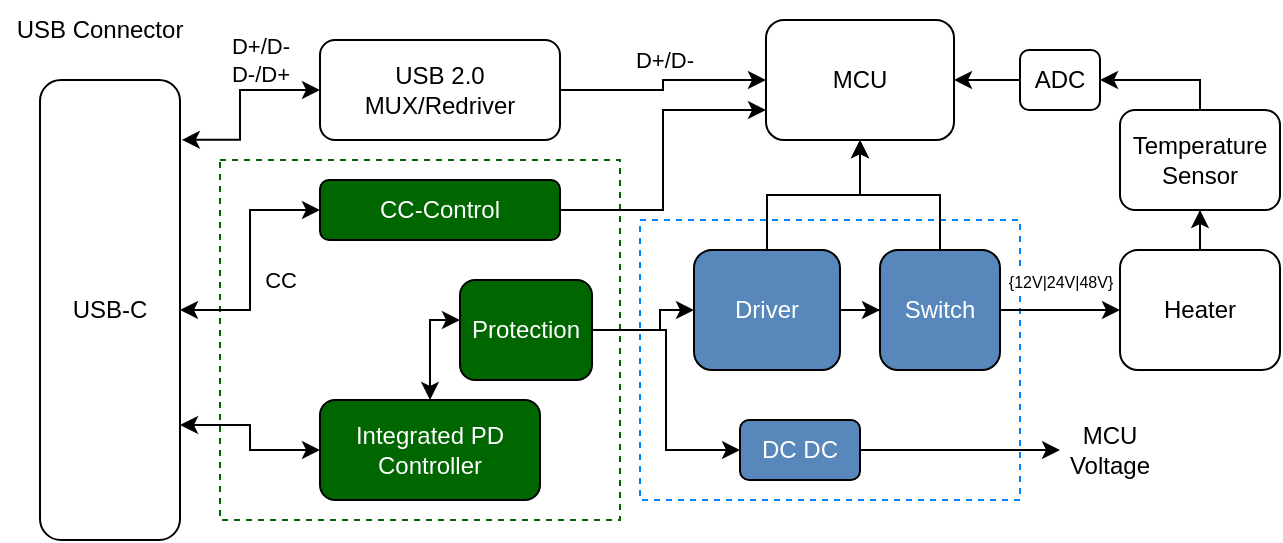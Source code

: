 <mxfile version="21.7.2" type="device">
  <diagram name="Seite-1" id="-MTGtXefK3majUFLsf6Y">
    <mxGraphModel dx="663" dy="543" grid="1" gridSize="10" guides="1" tooltips="1" connect="1" arrows="1" fold="1" page="1" pageScale="1" pageWidth="827" pageHeight="1169" math="0" shadow="0">
      <root>
        <mxCell id="0" />
        <mxCell id="1" parent="0" />
        <mxCell id="yZO5eRKQ6H3A7r2IIjEw-33" value="" style="rounded=0;whiteSpace=wrap;html=1;fillColor=none;dashed=1;strokeColor=#007FFF;" vertex="1" parent="1">
          <mxGeometry x="350" y="140" width="190" height="140" as="geometry" />
        </mxCell>
        <mxCell id="yZO5eRKQ6H3A7r2IIjEw-17" value="" style="rounded=0;whiteSpace=wrap;html=1;fillColor=none;dashed=1;strokeColor=#006600;" vertex="1" parent="1">
          <mxGeometry x="140" y="110" width="200" height="180" as="geometry" />
        </mxCell>
        <mxCell id="yZO5eRKQ6H3A7r2IIjEw-1" value="USB-C" style="rounded=1;whiteSpace=wrap;html=1;" vertex="1" parent="1">
          <mxGeometry x="50" y="70" width="70" height="230" as="geometry" />
        </mxCell>
        <mxCell id="yZO5eRKQ6H3A7r2IIjEw-4" value="D+/D-&lt;br&gt;D-/D+" style="edgeStyle=orthogonalEdgeStyle;rounded=0;orthogonalLoop=1;jettySize=auto;html=1;entryX=1.013;entryY=0.13;entryDx=0;entryDy=0;entryPerimeter=0;startArrow=classic;startFill=1;endArrow=classic;endFill=1;exitX=0;exitY=0.5;exitDx=0;exitDy=0;" edge="1" parent="1" source="yZO5eRKQ6H3A7r2IIjEw-2" target="yZO5eRKQ6H3A7r2IIjEw-1">
          <mxGeometry x="-0.362" y="-15" relative="1" as="geometry">
            <mxPoint x="130" y="100" as="targetPoint" />
            <Array as="points">
              <mxPoint x="150" y="75" />
              <mxPoint x="150" y="100" />
            </Array>
            <mxPoint as="offset" />
          </mxGeometry>
        </mxCell>
        <mxCell id="yZO5eRKQ6H3A7r2IIjEw-19" value="D+/D-" style="edgeStyle=orthogonalEdgeStyle;rounded=0;orthogonalLoop=1;jettySize=auto;html=1;entryX=0;entryY=0.5;entryDx=0;entryDy=0;" edge="1" parent="1" source="yZO5eRKQ6H3A7r2IIjEw-2" target="yZO5eRKQ6H3A7r2IIjEw-18">
          <mxGeometry x="0.053" y="10" relative="1" as="geometry">
            <mxPoint as="offset" />
          </mxGeometry>
        </mxCell>
        <mxCell id="yZO5eRKQ6H3A7r2IIjEw-2" value="USB 2.0 MUX/Redriver" style="rounded=1;whiteSpace=wrap;html=1;" vertex="1" parent="1">
          <mxGeometry x="190" y="50" width="120" height="50" as="geometry" />
        </mxCell>
        <mxCell id="yZO5eRKQ6H3A7r2IIjEw-7" value="CC" style="edgeStyle=orthogonalEdgeStyle;rounded=0;orthogonalLoop=1;jettySize=auto;html=1;endArrow=classic;endFill=1;startArrow=classic;startFill=1;" edge="1" parent="1" source="yZO5eRKQ6H3A7r2IIjEw-6" target="yZO5eRKQ6H3A7r2IIjEw-1">
          <mxGeometry x="0.167" y="15" relative="1" as="geometry">
            <mxPoint as="offset" />
          </mxGeometry>
        </mxCell>
        <mxCell id="yZO5eRKQ6H3A7r2IIjEw-27" style="edgeStyle=orthogonalEdgeStyle;rounded=0;orthogonalLoop=1;jettySize=auto;html=1;entryX=0;entryY=0.75;entryDx=0;entryDy=0;" edge="1" parent="1" source="yZO5eRKQ6H3A7r2IIjEw-6" target="yZO5eRKQ6H3A7r2IIjEw-18">
          <mxGeometry relative="1" as="geometry" />
        </mxCell>
        <mxCell id="yZO5eRKQ6H3A7r2IIjEw-6" value="CC-Control" style="rounded=1;whiteSpace=wrap;html=1;fillColor=#006600;fontColor=#ffffff;" vertex="1" parent="1">
          <mxGeometry x="190" y="120" width="120" height="30" as="geometry" />
        </mxCell>
        <mxCell id="yZO5eRKQ6H3A7r2IIjEw-9" value="USB Connector" style="text;html=1;strokeColor=none;fillColor=none;align=center;verticalAlign=middle;whiteSpace=wrap;rounded=0;" vertex="1" parent="1">
          <mxGeometry x="30" y="30" width="100" height="30" as="geometry" />
        </mxCell>
        <mxCell id="yZO5eRKQ6H3A7r2IIjEw-11" value="" style="edgeStyle=orthogonalEdgeStyle;rounded=0;orthogonalLoop=1;jettySize=auto;html=1;entryX=1;entryY=0.75;entryDx=0;entryDy=0;startArrow=classic;startFill=1;" edge="1" parent="1" source="yZO5eRKQ6H3A7r2IIjEw-10" target="yZO5eRKQ6H3A7r2IIjEw-1">
          <mxGeometry x="0.2" y="17" relative="1" as="geometry">
            <mxPoint x="15" y="-9" as="offset" />
          </mxGeometry>
        </mxCell>
        <mxCell id="yZO5eRKQ6H3A7r2IIjEw-10" value="Integrated PD Controller" style="rounded=1;whiteSpace=wrap;html=1;fillColor=#006600;fontColor=#ffffff;" vertex="1" parent="1">
          <mxGeometry x="190" y="230" width="110" height="50" as="geometry" />
        </mxCell>
        <mxCell id="yZO5eRKQ6H3A7r2IIjEw-16" style="edgeStyle=orthogonalEdgeStyle;rounded=0;orthogonalLoop=1;jettySize=auto;html=1;startArrow=classic;startFill=1;" edge="1" parent="1" source="yZO5eRKQ6H3A7r2IIjEw-15" target="yZO5eRKQ6H3A7r2IIjEw-10">
          <mxGeometry relative="1" as="geometry">
            <Array as="points">
              <mxPoint x="245" y="190" />
            </Array>
          </mxGeometry>
        </mxCell>
        <mxCell id="yZO5eRKQ6H3A7r2IIjEw-29" style="edgeStyle=orthogonalEdgeStyle;rounded=0;orthogonalLoop=1;jettySize=auto;html=1;entryX=0;entryY=0.5;entryDx=0;entryDy=0;" edge="1" parent="1" source="yZO5eRKQ6H3A7r2IIjEw-15" target="yZO5eRKQ6H3A7r2IIjEw-26">
          <mxGeometry relative="1" as="geometry" />
        </mxCell>
        <mxCell id="yZO5eRKQ6H3A7r2IIjEw-32" style="edgeStyle=orthogonalEdgeStyle;rounded=0;orthogonalLoop=1;jettySize=auto;html=1;" edge="1" parent="1" source="yZO5eRKQ6H3A7r2IIjEw-15" target="yZO5eRKQ6H3A7r2IIjEw-22">
          <mxGeometry relative="1" as="geometry">
            <Array as="points">
              <mxPoint x="360" y="195" />
              <mxPoint x="360" y="185" />
            </Array>
          </mxGeometry>
        </mxCell>
        <mxCell id="yZO5eRKQ6H3A7r2IIjEw-15" value="Protection" style="rounded=1;whiteSpace=wrap;html=1;fillColor=#006600;fontColor=#ffffff;" vertex="1" parent="1">
          <mxGeometry x="260" y="170" width="66" height="50" as="geometry" />
        </mxCell>
        <mxCell id="yZO5eRKQ6H3A7r2IIjEw-18" value="MCU" style="rounded=1;whiteSpace=wrap;html=1;" vertex="1" parent="1">
          <mxGeometry x="413" y="40" width="94" height="60" as="geometry" />
        </mxCell>
        <mxCell id="yZO5eRKQ6H3A7r2IIjEw-24" style="edgeStyle=orthogonalEdgeStyle;rounded=0;orthogonalLoop=1;jettySize=auto;html=1;" edge="1" parent="1" source="yZO5eRKQ6H3A7r2IIjEw-22" target="yZO5eRKQ6H3A7r2IIjEw-18">
          <mxGeometry relative="1" as="geometry" />
        </mxCell>
        <mxCell id="yZO5eRKQ6H3A7r2IIjEw-30" style="edgeStyle=orthogonalEdgeStyle;rounded=0;orthogonalLoop=1;jettySize=auto;html=1;" edge="1" parent="1" source="yZO5eRKQ6H3A7r2IIjEw-22" target="yZO5eRKQ6H3A7r2IIjEw-23">
          <mxGeometry relative="1" as="geometry" />
        </mxCell>
        <mxCell id="yZO5eRKQ6H3A7r2IIjEw-22" value="Driver" style="rounded=1;whiteSpace=wrap;html=1;fillColor=#5888bb;strokeColor=#000000;fontColor=#FFFFFF;" vertex="1" parent="1">
          <mxGeometry x="377" y="155" width="73" height="60" as="geometry" />
        </mxCell>
        <mxCell id="yZO5eRKQ6H3A7r2IIjEw-25" style="edgeStyle=orthogonalEdgeStyle;rounded=0;orthogonalLoop=1;jettySize=auto;html=1;" edge="1" parent="1" source="yZO5eRKQ6H3A7r2IIjEw-23" target="yZO5eRKQ6H3A7r2IIjEw-18">
          <mxGeometry relative="1" as="geometry" />
        </mxCell>
        <mxCell id="yZO5eRKQ6H3A7r2IIjEw-40" style="edgeStyle=orthogonalEdgeStyle;rounded=0;orthogonalLoop=1;jettySize=auto;html=1;" edge="1" parent="1" source="yZO5eRKQ6H3A7r2IIjEw-23" target="yZO5eRKQ6H3A7r2IIjEw-38">
          <mxGeometry relative="1" as="geometry" />
        </mxCell>
        <mxCell id="yZO5eRKQ6H3A7r2IIjEw-43" value="&lt;font style=&quot;font-size: 8px;&quot;&gt;{12V|24V|48V}&lt;/font&gt;" style="edgeLabel;html=1;align=center;verticalAlign=middle;resizable=0;points=[];" vertex="1" connectable="0" parent="yZO5eRKQ6H3A7r2IIjEw-40">
          <mxGeometry x="0.046" y="-2" relative="1" as="geometry">
            <mxPoint x="-2" y="-17" as="offset" />
          </mxGeometry>
        </mxCell>
        <mxCell id="yZO5eRKQ6H3A7r2IIjEw-23" value="Switch" style="rounded=1;whiteSpace=wrap;html=1;fillColor=#5888bb;strokeColor=#000000;fontColor=#FFFFFF;" vertex="1" parent="1">
          <mxGeometry x="470" y="155" width="60" height="60" as="geometry" />
        </mxCell>
        <mxCell id="yZO5eRKQ6H3A7r2IIjEw-41" style="edgeStyle=orthogonalEdgeStyle;rounded=0;orthogonalLoop=1;jettySize=auto;html=1;" edge="1" parent="1" source="yZO5eRKQ6H3A7r2IIjEw-26">
          <mxGeometry relative="1" as="geometry">
            <mxPoint x="560" y="255" as="targetPoint" />
          </mxGeometry>
        </mxCell>
        <mxCell id="yZO5eRKQ6H3A7r2IIjEw-26" value="DC DC" style="rounded=1;whiteSpace=wrap;html=1;fillColor=#5888bb;strokeColor=#000000;fontColor=#FFFFFF;" vertex="1" parent="1">
          <mxGeometry x="400" y="240" width="60" height="30" as="geometry" />
        </mxCell>
        <mxCell id="yZO5eRKQ6H3A7r2IIjEw-35" style="edgeStyle=orthogonalEdgeStyle;rounded=0;orthogonalLoop=1;jettySize=auto;html=1;" edge="1" parent="1" source="yZO5eRKQ6H3A7r2IIjEw-34" target="yZO5eRKQ6H3A7r2IIjEw-18">
          <mxGeometry relative="1" as="geometry" />
        </mxCell>
        <mxCell id="yZO5eRKQ6H3A7r2IIjEw-34" value="ADC" style="rounded=1;whiteSpace=wrap;html=1;" vertex="1" parent="1">
          <mxGeometry x="540" y="55" width="40" height="30" as="geometry" />
        </mxCell>
        <mxCell id="yZO5eRKQ6H3A7r2IIjEw-37" style="edgeStyle=orthogonalEdgeStyle;rounded=0;orthogonalLoop=1;jettySize=auto;html=1;entryX=1;entryY=0.5;entryDx=0;entryDy=0;" edge="1" parent="1" source="yZO5eRKQ6H3A7r2IIjEw-36" target="yZO5eRKQ6H3A7r2IIjEw-34">
          <mxGeometry relative="1" as="geometry">
            <Array as="points">
              <mxPoint x="630" y="70" />
            </Array>
          </mxGeometry>
        </mxCell>
        <mxCell id="yZO5eRKQ6H3A7r2IIjEw-39" style="edgeStyle=orthogonalEdgeStyle;rounded=0;orthogonalLoop=1;jettySize=auto;html=1;entryX=0.5;entryY=0;entryDx=0;entryDy=0;startArrow=classic;startFill=1;endArrow=none;endFill=0;" edge="1" parent="1" source="yZO5eRKQ6H3A7r2IIjEw-36" target="yZO5eRKQ6H3A7r2IIjEw-38">
          <mxGeometry relative="1" as="geometry" />
        </mxCell>
        <mxCell id="yZO5eRKQ6H3A7r2IIjEw-36" value="Temperature Sensor" style="rounded=1;whiteSpace=wrap;html=1;" vertex="1" parent="1">
          <mxGeometry x="590" y="85" width="80" height="50" as="geometry" />
        </mxCell>
        <mxCell id="yZO5eRKQ6H3A7r2IIjEw-38" value="Heater" style="rounded=1;whiteSpace=wrap;html=1;" vertex="1" parent="1">
          <mxGeometry x="590" y="155" width="80" height="60" as="geometry" />
        </mxCell>
        <mxCell id="yZO5eRKQ6H3A7r2IIjEw-42" value="MCU&lt;br&gt;Voltage" style="text;html=1;strokeColor=none;fillColor=none;align=center;verticalAlign=middle;whiteSpace=wrap;rounded=0;" vertex="1" parent="1">
          <mxGeometry x="560" y="240" width="50" height="30" as="geometry" />
        </mxCell>
      </root>
    </mxGraphModel>
  </diagram>
</mxfile>

